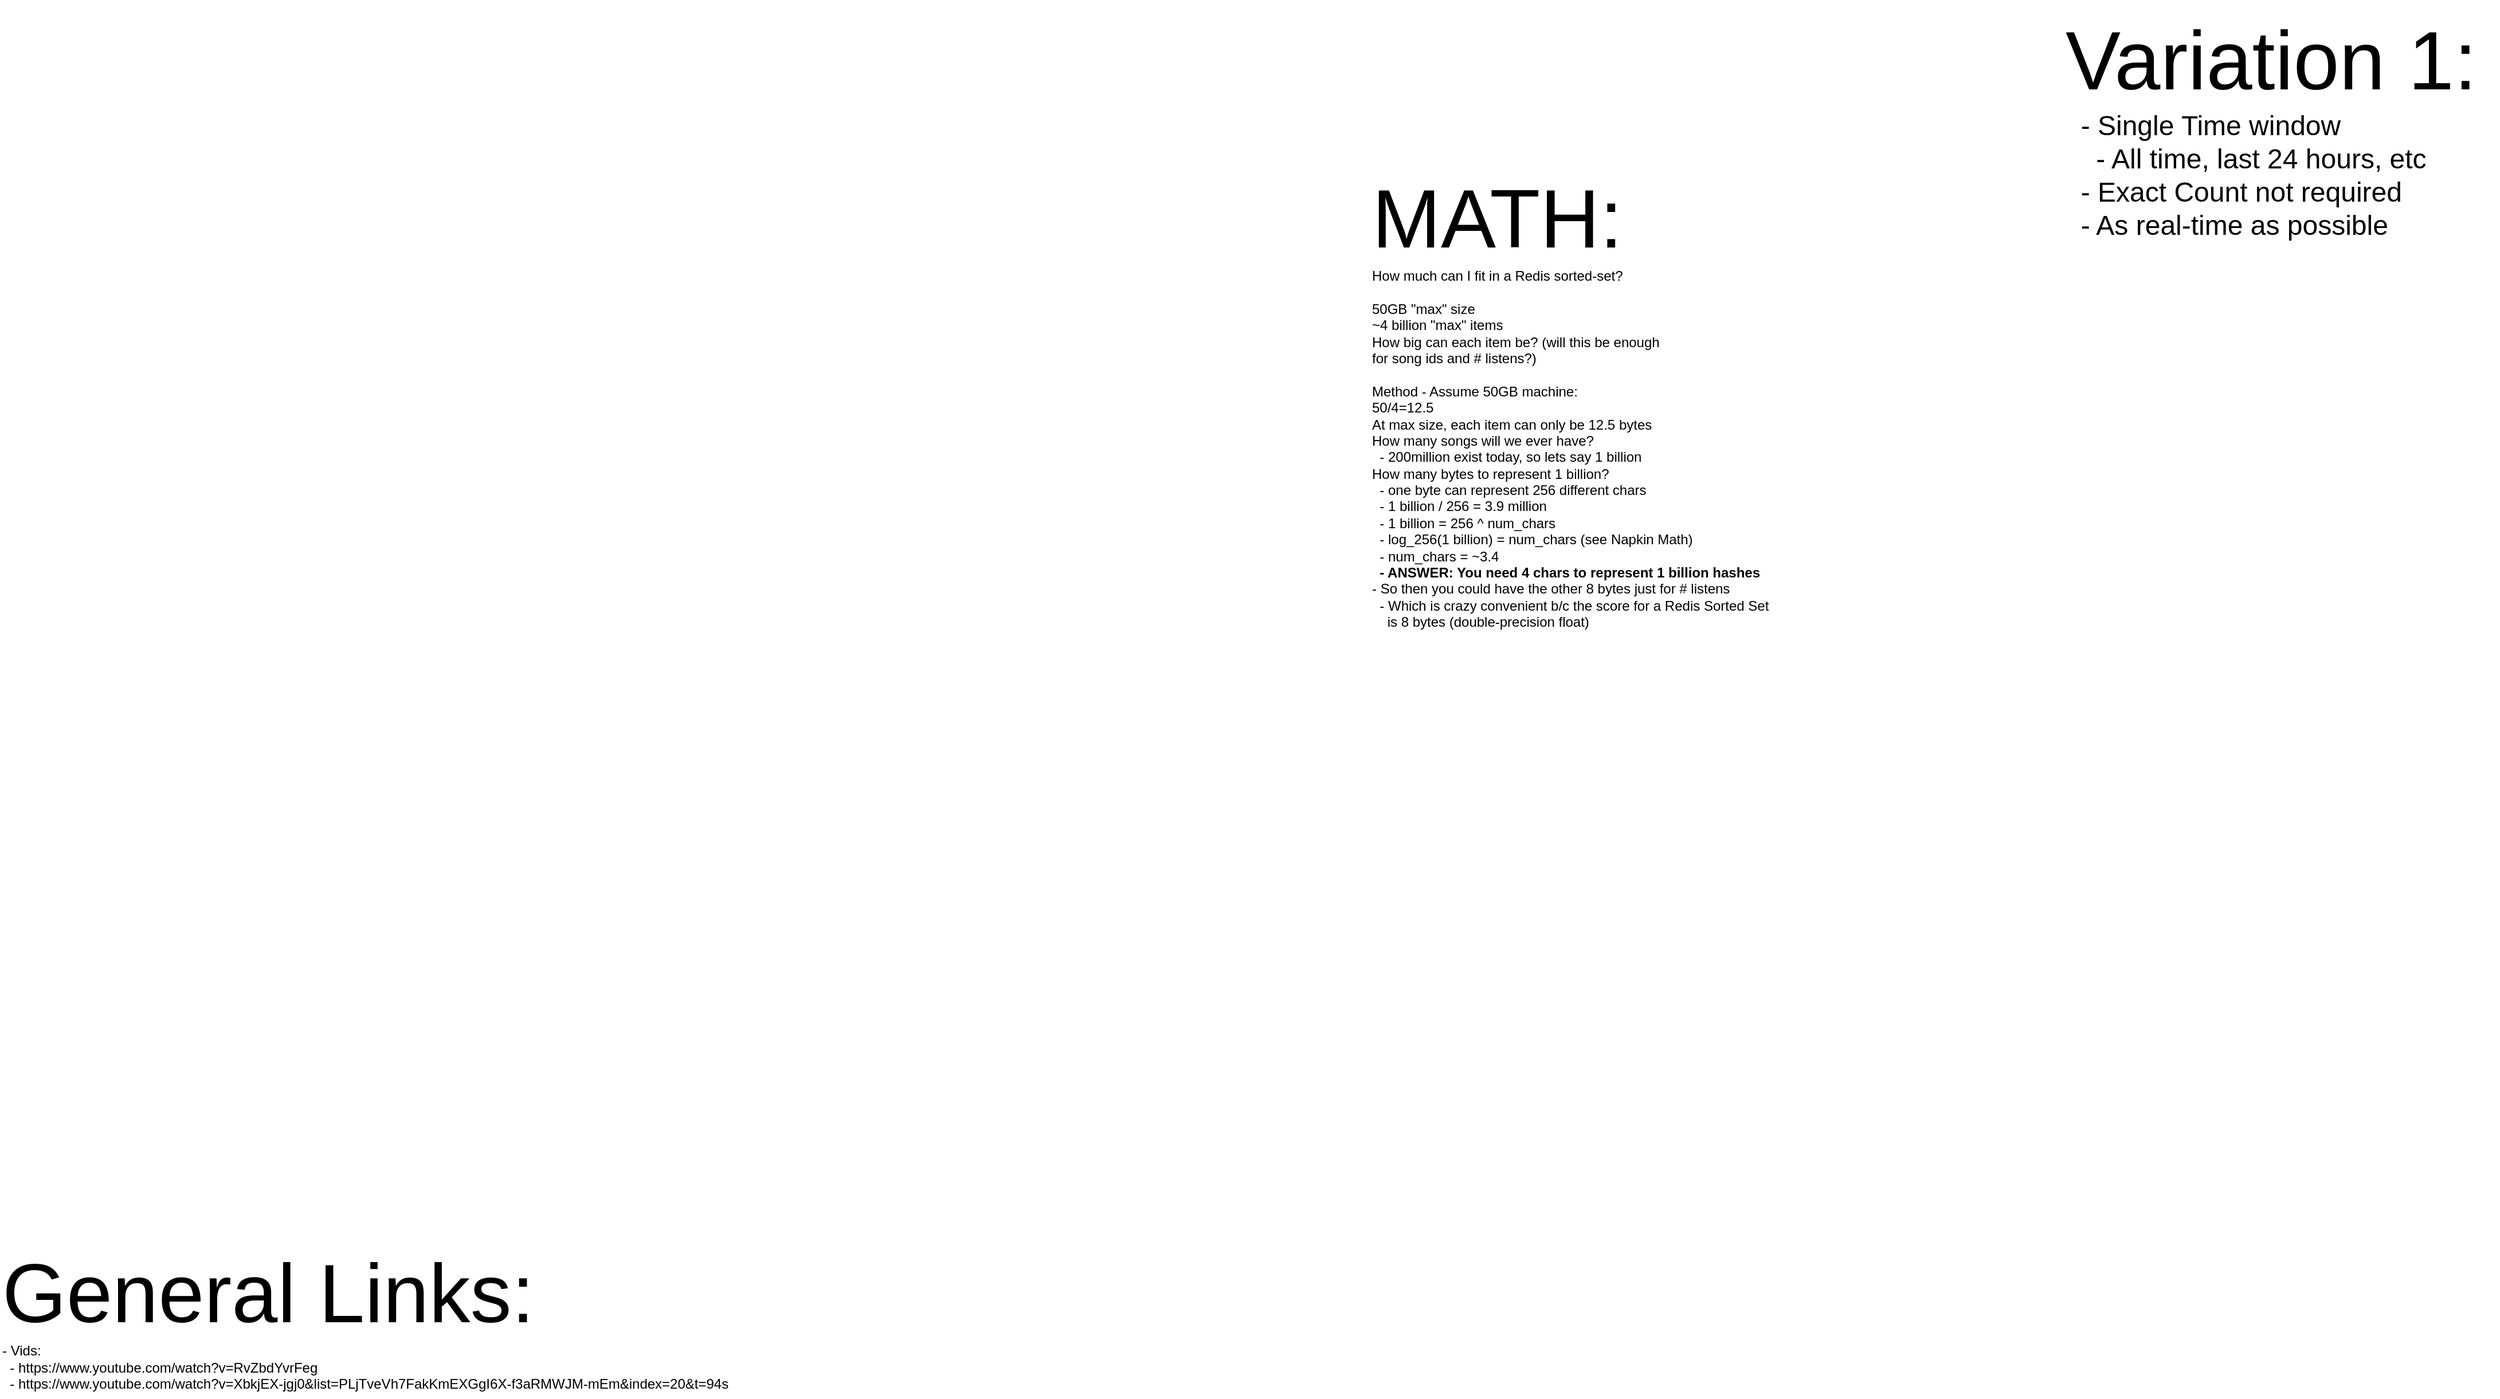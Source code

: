 <mxfile version="22.1.5" type="github">
  <diagram name="Page-1" id="pjqLWg9D4QJs4aynukWV">
    <mxGraphModel dx="2284" dy="754" grid="1" gridSize="10" guides="1" tooltips="1" connect="1" arrows="1" fold="1" page="1" pageScale="1" pageWidth="850" pageHeight="1100" math="0" shadow="0">
      <root>
        <mxCell id="0" />
        <mxCell id="1" parent="0" />
        <mxCell id="_Esm-FiioBOgBzFB0kT--1" value="&lt;font style=&quot;font-size: 72px;&quot;&gt;Variation 1:&lt;/font&gt;&lt;div style=&quot;font-size: 24px;&quot; align=&quot;left&quot;&gt;&lt;font style=&quot;font-size: 24px;&quot;&gt;&amp;nbsp; - Single Time window&lt;/font&gt;&lt;/div&gt;&lt;div style=&quot;font-size: 24px;&quot; align=&quot;left&quot;&gt;&lt;font style=&quot;font-size: 24px;&quot;&gt;&amp;nbsp; &amp;nbsp; - All time, last 24 hours, etc&lt;br&gt;&amp;nbsp; - Exact Count not required&lt;/font&gt;&lt;/div&gt;&lt;div style=&quot;font-size: 24px;&quot; align=&quot;left&quot;&gt;&lt;font style=&quot;font-size: 24px;&quot;&gt;&amp;nbsp; - As real-time as possible&lt;/font&gt;&lt;br&gt;&lt;/div&gt;" style="text;html=1;align=left;verticalAlign=middle;resizable=0;points=[];autosize=1;strokeColor=none;fillColor=none;" vertex="1" parent="1">
          <mxGeometry x="1150" y="140" width="380" height="220" as="geometry" />
        </mxCell>
        <mxCell id="_Esm-FiioBOgBzFB0kT--2" value="&lt;div align=&quot;left&quot;&gt;&lt;font style=&quot;font-size: 72px;&quot;&gt;General Links:&lt;/font&gt;&lt;/div&gt;&lt;div align=&quot;left&quot;&gt;&lt;font style=&quot;font-size: 12px;&quot;&gt;- Vids:&lt;/font&gt;&lt;/div&gt;&lt;div align=&quot;left&quot;&gt;&lt;font style=&quot;font-size: 12px;&quot;&gt;&amp;nbsp; - https://www.youtube.com/watch?v=RvZbdYvrFeg&lt;br&gt;&lt;/font&gt;&lt;/div&gt;&lt;div align=&quot;left&quot;&gt;&lt;font style=&quot;font-size: 12px;&quot;&gt;&amp;nbsp; - https://www.youtube.com/watch?v=XbkjEX-jgj0&amp;amp;list=PLjTveVh7FakKmEXGgI6X-f3aRMWJM-mEm&amp;amp;index=20&amp;amp;t=94s&lt;br&gt;&lt;/font&gt;&lt;/div&gt;" style="text;html=1;align=left;verticalAlign=middle;resizable=0;points=[];autosize=1;strokeColor=none;fillColor=none;" vertex="1" parent="1">
          <mxGeometry x="-650" y="1220" width="660" height="140" as="geometry" />
        </mxCell>
        <mxCell id="_Esm-FiioBOgBzFB0kT--4" value="&lt;div align=&quot;left&quot;&gt;&lt;font style=&quot;font-size: 72px;&quot;&gt;MATH:&lt;/font&gt;&lt;/div&gt;&lt;div align=&quot;left&quot;&gt;How much can I fit in a Redis sorted-set?&lt;/div&gt;&lt;div align=&quot;left&quot;&gt;&lt;br&gt;&lt;/div&gt;&lt;div align=&quot;left&quot;&gt;50GB &quot;max&quot; size&lt;/div&gt;&lt;div align=&quot;left&quot;&gt;~4 billion &quot;max&quot; items&lt;/div&gt;&lt;div align=&quot;left&quot;&gt;How big can each item be? (will this be enough&lt;br&gt;for song ids and # listens?)&lt;/div&gt;&lt;div align=&quot;left&quot;&gt;&lt;br&gt;&lt;/div&gt;&lt;div align=&quot;left&quot;&gt;Method - Assume 50GB machine:&lt;br&gt;&lt;/div&gt;&lt;div align=&quot;left&quot;&gt;50/4=12.5&lt;/div&gt;&lt;div align=&quot;left&quot;&gt;At max size, each item can only be 12.5 bytes&lt;br&gt;How many songs will we ever have?&lt;/div&gt;&lt;div align=&quot;left&quot;&gt;&amp;nbsp; - 200million exist today, so lets say 1 billion&lt;/div&gt;&lt;div align=&quot;left&quot;&gt;How many bytes to represent 1 billion?&lt;/div&gt;&lt;div align=&quot;left&quot;&gt;&amp;nbsp; - one byte can represent 256 different chars&lt;/div&gt;&lt;div align=&quot;left&quot;&gt;&amp;nbsp; - 1 billion / 256 = 3.9 million ``````````````````&lt;br&gt;&lt;/div&gt;&lt;div align=&quot;left&quot;&gt;&amp;nbsp; - 1 billion = 256 ^ num_chars&lt;/div&gt;&lt;div align=&quot;left&quot;&gt;&amp;nbsp; - log_256(1 billion) = num_chars (see Napkin Math)&lt;/div&gt;&lt;div align=&quot;left&quot;&gt;&amp;nbsp; - num_chars = ~3.4&lt;/div&gt;&lt;div align=&quot;left&quot;&gt;&lt;b&gt;&amp;nbsp; - ANSWER: You need 4 chars to represent 1 billion hashes&lt;/b&gt;&lt;br&gt;- So then you could have the other 8 bytes just for # listens&lt;/div&gt;&lt;div align=&quot;left&quot;&gt;&amp;nbsp; - Which is crazy convenient b/c the score for a Redis Sorted Set&lt;/div&gt;&lt;div align=&quot;left&quot;&gt;&amp;nbsp;&amp;nbsp;&amp;nbsp; is 8 bytes (double-precision float)&lt;/div&gt;&lt;div align=&quot;left&quot;&gt;&lt;br&gt;&lt;/div&gt;&lt;div align=&quot;left&quot;&gt;&lt;br&gt;&lt;/div&gt;" style="text;html=1;align=left;verticalAlign=middle;resizable=0;points=[];autosize=1;strokeColor=none;fillColor=none;" vertex="1" parent="1">
          <mxGeometry x="545" y="278" width="370" height="450" as="geometry" />
        </mxCell>
      </root>
    </mxGraphModel>
  </diagram>
</mxfile>

